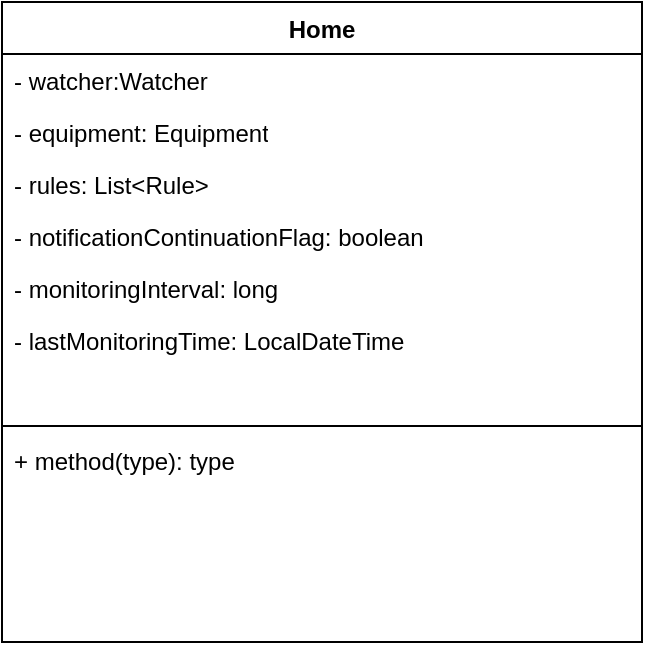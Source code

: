 <mxfile version="24.5.3" type="device" pages="2">
  <diagram name="物理名" id="7zL2QaJf2AGvm_RSnb7S">
    <mxGraphModel dx="964" dy="827" grid="1" gridSize="10" guides="1" tooltips="1" connect="1" arrows="1" fold="1" page="0" pageScale="1" pageWidth="827" pageHeight="1169" math="0" shadow="0">
      <root>
        <mxCell id="0" />
        <mxCell id="1" parent="0" />
        <mxCell id="bqXAmpW1ZB_hhv5aBIe9-9" value="Home" style="swimlane;fontStyle=1;align=center;verticalAlign=top;childLayout=stackLayout;horizontal=1;startSize=26;horizontalStack=0;resizeParent=1;resizeParentMax=0;resizeLast=0;collapsible=1;marginBottom=0;whiteSpace=wrap;html=1;" vertex="1" parent="1">
          <mxGeometry x="-200" y="280" width="320" height="320" as="geometry" />
        </mxCell>
        <mxCell id="bqXAmpW1ZB_hhv5aBIe9-18" value="- watcher:Watcher&amp;nbsp;" style="text;strokeColor=none;fillColor=none;align=left;verticalAlign=top;spacingLeft=4;spacingRight=4;overflow=hidden;rotatable=0;points=[[0,0.5],[1,0.5]];portConstraint=eastwest;whiteSpace=wrap;html=1;" vertex="1" parent="bqXAmpW1ZB_hhv5aBIe9-9">
          <mxGeometry y="26" width="320" height="26" as="geometry" />
        </mxCell>
        <mxCell id="bqXAmpW1ZB_hhv5aBIe9-16" value="- equipment: Equipment" style="text;strokeColor=none;fillColor=none;align=left;verticalAlign=top;spacingLeft=4;spacingRight=4;overflow=hidden;rotatable=0;points=[[0,0.5],[1,0.5]];portConstraint=eastwest;whiteSpace=wrap;html=1;" vertex="1" parent="bqXAmpW1ZB_hhv5aBIe9-9">
          <mxGeometry y="52" width="320" height="26" as="geometry" />
        </mxCell>
        <mxCell id="bqXAmpW1ZB_hhv5aBIe9-14" value="- rules: List&amp;lt;Rule&amp;gt;" style="text;strokeColor=none;fillColor=none;align=left;verticalAlign=top;spacingLeft=4;spacingRight=4;overflow=hidden;rotatable=0;points=[[0,0.5],[1,0.5]];portConstraint=eastwest;whiteSpace=wrap;html=1;" vertex="1" parent="bqXAmpW1ZB_hhv5aBIe9-9">
          <mxGeometry y="78" width="320" height="26" as="geometry" />
        </mxCell>
        <mxCell id="bqXAmpW1ZB_hhv5aBIe9-13" value="- notificationContinuationFlag: boolean" style="text;strokeColor=none;fillColor=none;align=left;verticalAlign=top;spacingLeft=4;spacingRight=4;overflow=hidden;rotatable=0;points=[[0,0.5],[1,0.5]];portConstraint=eastwest;whiteSpace=wrap;html=1;" vertex="1" parent="bqXAmpW1ZB_hhv5aBIe9-9">
          <mxGeometry y="104" width="320" height="26" as="geometry" />
        </mxCell>
        <mxCell id="bqXAmpW1ZB_hhv5aBIe9-10" value="-&amp;nbsp;monitoringInterval: long" style="text;strokeColor=none;fillColor=none;align=left;verticalAlign=top;spacingLeft=4;spacingRight=4;overflow=hidden;rotatable=0;points=[[0,0.5],[1,0.5]];portConstraint=eastwest;whiteSpace=wrap;html=1;" vertex="1" parent="bqXAmpW1ZB_hhv5aBIe9-9">
          <mxGeometry y="130" width="320" height="26" as="geometry" />
        </mxCell>
        <mxCell id="bqXAmpW1ZB_hhv5aBIe9-22" value="- lastMonitoringTime: LocalDateTime&amp;nbsp;" style="text;strokeColor=none;fillColor=none;align=left;verticalAlign=top;spacingLeft=4;spacingRight=4;overflow=hidden;rotatable=0;points=[[0,0.5],[1,0.5]];portConstraint=eastwest;whiteSpace=wrap;html=1;" vertex="1" parent="bqXAmpW1ZB_hhv5aBIe9-9">
          <mxGeometry y="156" width="320" height="26" as="geometry" />
        </mxCell>
        <mxCell id="bqXAmpW1ZB_hhv5aBIe9-21" style="text;strokeColor=none;fillColor=none;align=left;verticalAlign=top;spacingLeft=4;spacingRight=4;overflow=hidden;rotatable=0;points=[[0,0.5],[1,0.5]];portConstraint=eastwest;whiteSpace=wrap;html=1;" vertex="1" parent="bqXAmpW1ZB_hhv5aBIe9-9">
          <mxGeometry y="182" width="320" height="26" as="geometry" />
        </mxCell>
        <mxCell id="bqXAmpW1ZB_hhv5aBIe9-11" value="" style="line;strokeWidth=1;fillColor=none;align=left;verticalAlign=middle;spacingTop=-1;spacingLeft=3;spacingRight=3;rotatable=0;labelPosition=right;points=[];portConstraint=eastwest;strokeColor=inherit;" vertex="1" parent="bqXAmpW1ZB_hhv5aBIe9-9">
          <mxGeometry y="208" width="320" height="8" as="geometry" />
        </mxCell>
        <mxCell id="bqXAmpW1ZB_hhv5aBIe9-12" value="+ method(type): type" style="text;strokeColor=none;fillColor=none;align=left;verticalAlign=top;spacingLeft=4;spacingRight=4;overflow=hidden;rotatable=0;points=[[0,0.5],[1,0.5]];portConstraint=eastwest;whiteSpace=wrap;html=1;" vertex="1" parent="bqXAmpW1ZB_hhv5aBIe9-9">
          <mxGeometry y="216" width="320" height="26" as="geometry" />
        </mxCell>
        <mxCell id="bqXAmpW1ZB_hhv5aBIe9-15" style="text;strokeColor=none;fillColor=none;align=left;verticalAlign=top;spacingLeft=4;spacingRight=4;overflow=hidden;rotatable=0;points=[[0,0.5],[1,0.5]];portConstraint=eastwest;whiteSpace=wrap;html=1;" vertex="1" parent="bqXAmpW1ZB_hhv5aBIe9-9">
          <mxGeometry y="242" width="320" height="26" as="geometry" />
        </mxCell>
        <mxCell id="bqXAmpW1ZB_hhv5aBIe9-17" style="text;strokeColor=none;fillColor=none;align=left;verticalAlign=top;spacingLeft=4;spacingRight=4;overflow=hidden;rotatable=0;points=[[0,0.5],[1,0.5]];portConstraint=eastwest;whiteSpace=wrap;html=1;" vertex="1" parent="bqXAmpW1ZB_hhv5aBIe9-9">
          <mxGeometry y="268" width="320" height="26" as="geometry" />
        </mxCell>
        <mxCell id="bqXAmpW1ZB_hhv5aBIe9-19" style="text;strokeColor=none;fillColor=none;align=left;verticalAlign=top;spacingLeft=4;spacingRight=4;overflow=hidden;rotatable=0;points=[[0,0.5],[1,0.5]];portConstraint=eastwest;whiteSpace=wrap;html=1;" vertex="1" parent="bqXAmpW1ZB_hhv5aBIe9-9">
          <mxGeometry y="294" width="320" height="26" as="geometry" />
        </mxCell>
      </root>
    </mxGraphModel>
  </diagram>
  <diagram name="論理名" id="RoDymAlZr7Qo22LQUvDc">
    <mxGraphModel dx="2122" dy="911" grid="1" gridSize="10" guides="1" tooltips="1" connect="1" arrows="1" fold="1" page="0" pageScale="1" pageWidth="827" pageHeight="1169" math="0" shadow="0">
      <root>
        <mxCell id="9dtYi6tJcwgWsWQV55lP-0" />
        <mxCell id="9dtYi6tJcwgWsWQV55lP-1" parent="9dtYi6tJcwgWsWQV55lP-0" />
        <mxCell id="9dtYi6tJcwgWsWQV55lP-2" value="家庭" style="swimlane;fontStyle=1;align=center;verticalAlign=top;childLayout=stackLayout;horizontal=1;startSize=26;horizontalStack=0;resizeParent=1;resizeParentMax=0;resizeLast=0;collapsible=1;marginBottom=0;whiteSpace=wrap;html=1;" vertex="1" parent="9dtYi6tJcwgWsWQV55lP-1">
          <mxGeometry x="-200" y="280" width="160" height="242" as="geometry" />
        </mxCell>
        <mxCell id="9dtYi6tJcwgWsWQV55lP-3" value="- 見守り人" style="text;strokeColor=none;fillColor=none;align=left;verticalAlign=top;spacingLeft=4;spacingRight=4;overflow=hidden;rotatable=0;points=[[0,0.5],[1,0.5]];portConstraint=eastwest;whiteSpace=wrap;html=1;" vertex="1" parent="9dtYi6tJcwgWsWQV55lP-2">
          <mxGeometry y="26" width="160" height="26" as="geometry" />
        </mxCell>
        <mxCell id="9dtYi6tJcwgWsWQV55lP-4" value="- 機材" style="text;strokeColor=none;fillColor=none;align=left;verticalAlign=top;spacingLeft=4;spacingRight=4;overflow=hidden;rotatable=0;points=[[0,0.5],[1,0.5]];portConstraint=eastwest;whiteSpace=wrap;html=1;" vertex="1" parent="9dtYi6tJcwgWsWQV55lP-2">
          <mxGeometry y="52" width="160" height="26" as="geometry" />
        </mxCell>
        <mxCell id="9dtYi6tJcwgWsWQV55lP-5" value="- 異常判定ルール" style="text;strokeColor=none;fillColor=none;align=left;verticalAlign=top;spacingLeft=4;spacingRight=4;overflow=hidden;rotatable=0;points=[[0,0.5],[1,0.5]];portConstraint=eastwest;whiteSpace=wrap;html=1;" vertex="1" parent="9dtYi6tJcwgWsWQV55lP-2">
          <mxGeometry y="78" width="160" height="26" as="geometry" />
        </mxCell>
        <mxCell id="9dtYi6tJcwgWsWQV55lP-6" value="- 通知継続フラグ" style="text;strokeColor=none;fillColor=none;align=left;verticalAlign=top;spacingLeft=4;spacingRight=4;overflow=hidden;rotatable=0;points=[[0,0.5],[1,0.5]];portConstraint=eastwest;whiteSpace=wrap;html=1;" vertex="1" parent="9dtYi6tJcwgWsWQV55lP-2">
          <mxGeometry y="104" width="160" height="26" as="geometry" />
        </mxCell>
        <mxCell id="9dtYi6tJcwgWsWQV55lP-7" value="- 監視間隔" style="text;strokeColor=none;fillColor=none;align=left;verticalAlign=top;spacingLeft=4;spacingRight=4;overflow=hidden;rotatable=0;points=[[0,0.5],[1,0.5]];portConstraint=eastwest;whiteSpace=wrap;html=1;" vertex="1" parent="9dtYi6tJcwgWsWQV55lP-2">
          <mxGeometry y="130" width="160" height="26" as="geometry" />
        </mxCell>
        <mxCell id="9dtYi6tJcwgWsWQV55lP-8" value="- 最終監視時間" style="text;strokeColor=none;fillColor=none;align=left;verticalAlign=top;spacingLeft=4;spacingRight=4;overflow=hidden;rotatable=0;points=[[0,0.5],[1,0.5]];portConstraint=eastwest;whiteSpace=wrap;html=1;" vertex="1" parent="9dtYi6tJcwgWsWQV55lP-2">
          <mxGeometry y="156" width="160" height="26" as="geometry" />
        </mxCell>
        <mxCell id="9dtYi6tJcwgWsWQV55lP-9" style="text;strokeColor=none;fillColor=none;align=left;verticalAlign=top;spacingLeft=4;spacingRight=4;overflow=hidden;rotatable=0;points=[[0,0.5],[1,0.5]];portConstraint=eastwest;whiteSpace=wrap;html=1;" vertex="1" parent="9dtYi6tJcwgWsWQV55lP-2">
          <mxGeometry y="182" width="160" height="26" as="geometry" />
        </mxCell>
        <mxCell id="9dtYi6tJcwgWsWQV55lP-10" value="" style="line;strokeWidth=1;fillColor=none;align=left;verticalAlign=middle;spacingTop=-1;spacingLeft=3;spacingRight=3;rotatable=0;labelPosition=right;points=[];portConstraint=eastwest;strokeColor=inherit;" vertex="1" parent="9dtYi6tJcwgWsWQV55lP-2">
          <mxGeometry y="208" width="160" height="8" as="geometry" />
        </mxCell>
        <mxCell id="9dtYi6tJcwgWsWQV55lP-14" style="text;strokeColor=none;fillColor=none;align=left;verticalAlign=top;spacingLeft=4;spacingRight=4;overflow=hidden;rotatable=0;points=[[0,0.5],[1,0.5]];portConstraint=eastwest;whiteSpace=wrap;html=1;" vertex="1" parent="9dtYi6tJcwgWsWQV55lP-2">
          <mxGeometry y="216" width="160" height="26" as="geometry" />
        </mxCell>
        <mxCell id="WNsq9O7F07Q0moWyUMxd-1" value="見守り人" style="swimlane;fontStyle=1;align=center;verticalAlign=top;childLayout=stackLayout;horizontal=1;startSize=26;horizontalStack=0;resizeParent=1;resizeParentMax=0;resizeLast=0;collapsible=1;marginBottom=0;whiteSpace=wrap;html=1;" vertex="1" parent="9dtYi6tJcwgWsWQV55lP-1">
          <mxGeometry x="40" y="280" width="160" height="138" as="geometry" />
        </mxCell>
        <mxCell id="WNsq9O7F07Q0moWyUMxd-6" value="- 名前" style="text;strokeColor=none;fillColor=none;align=left;verticalAlign=top;spacingLeft=4;spacingRight=4;overflow=hidden;rotatable=0;points=[[0,0.5],[1,0.5]];portConstraint=eastwest;whiteSpace=wrap;html=1;" vertex="1" parent="WNsq9O7F07Q0moWyUMxd-1">
          <mxGeometry y="26" width="160" height="26" as="geometry" />
        </mxCell>
        <mxCell id="WNsq9O7F07Q0moWyUMxd-7" value="- メールアドレス" style="text;strokeColor=none;fillColor=none;align=left;verticalAlign=top;spacingLeft=4;spacingRight=4;overflow=hidden;rotatable=0;points=[[0,0.5],[1,0.5]];portConstraint=eastwest;whiteSpace=wrap;html=1;" vertex="1" parent="WNsq9O7F07Q0moWyUMxd-1">
          <mxGeometry y="52" width="160" height="26" as="geometry" />
        </mxCell>
        <mxCell id="WNsq9O7F07Q0moWyUMxd-8" style="text;strokeColor=none;fillColor=none;align=left;verticalAlign=top;spacingLeft=4;spacingRight=4;overflow=hidden;rotatable=0;points=[[0,0.5],[1,0.5]];portConstraint=eastwest;whiteSpace=wrap;html=1;" vertex="1" parent="WNsq9O7F07Q0moWyUMxd-1">
          <mxGeometry y="78" width="160" height="26" as="geometry" />
        </mxCell>
        <mxCell id="WNsq9O7F07Q0moWyUMxd-9" value="" style="line;strokeWidth=1;fillColor=none;align=left;verticalAlign=middle;spacingTop=-1;spacingLeft=3;spacingRight=3;rotatable=0;labelPosition=right;points=[];portConstraint=eastwest;strokeColor=inherit;" vertex="1" parent="WNsq9O7F07Q0moWyUMxd-1">
          <mxGeometry y="104" width="160" height="8" as="geometry" />
        </mxCell>
        <mxCell id="WNsq9O7F07Q0moWyUMxd-13" style="text;strokeColor=none;fillColor=none;align=left;verticalAlign=top;spacingLeft=4;spacingRight=4;overflow=hidden;rotatable=0;points=[[0,0.5],[1,0.5]];portConstraint=eastwest;whiteSpace=wrap;html=1;" vertex="1" parent="WNsq9O7F07Q0moWyUMxd-1">
          <mxGeometry y="112" width="160" height="26" as="geometry" />
        </mxCell>
        <mxCell id="WNsq9O7F07Q0moWyUMxd-14" value="機材" style="swimlane;fontStyle=1;align=center;verticalAlign=top;childLayout=stackLayout;horizontal=1;startSize=26;horizontalStack=0;resizeParent=1;resizeParentMax=0;resizeLast=0;collapsible=1;marginBottom=0;whiteSpace=wrap;html=1;" vertex="1" parent="9dtYi6tJcwgWsWQV55lP-1">
          <mxGeometry x="40" y="560" width="160" height="112" as="geometry" />
        </mxCell>
        <mxCell id="WNsq9O7F07Q0moWyUMxd-15" value="- 入退出記録" style="text;strokeColor=none;fillColor=none;align=left;verticalAlign=top;spacingLeft=4;spacingRight=4;overflow=hidden;rotatable=0;points=[[0,0.5],[1,0.5]];portConstraint=eastwest;whiteSpace=wrap;html=1;" vertex="1" parent="WNsq9O7F07Q0moWyUMxd-14">
          <mxGeometry y="26" width="160" height="26" as="geometry" />
        </mxCell>
        <mxCell id="WNsq9O7F07Q0moWyUMxd-17" style="text;strokeColor=none;fillColor=none;align=left;verticalAlign=top;spacingLeft=4;spacingRight=4;overflow=hidden;rotatable=0;points=[[0,0.5],[1,0.5]];portConstraint=eastwest;whiteSpace=wrap;html=1;" vertex="1" parent="WNsq9O7F07Q0moWyUMxd-14">
          <mxGeometry y="52" width="160" height="26" as="geometry" />
        </mxCell>
        <mxCell id="WNsq9O7F07Q0moWyUMxd-18" value="" style="line;strokeWidth=1;fillColor=none;align=left;verticalAlign=middle;spacingTop=-1;spacingLeft=3;spacingRight=3;rotatable=0;labelPosition=right;points=[];portConstraint=eastwest;strokeColor=inherit;" vertex="1" parent="WNsq9O7F07Q0moWyUMxd-14">
          <mxGeometry y="78" width="160" height="8" as="geometry" />
        </mxCell>
        <mxCell id="WNsq9O7F07Q0moWyUMxd-22" style="text;strokeColor=none;fillColor=none;align=left;verticalAlign=top;spacingLeft=4;spacingRight=4;overflow=hidden;rotatable=0;points=[[0,0.5],[1,0.5]];portConstraint=eastwest;whiteSpace=wrap;html=1;" vertex="1" parent="WNsq9O7F07Q0moWyUMxd-14">
          <mxGeometry y="86" width="160" height="26" as="geometry" />
        </mxCell>
        <mxCell id="WNsq9O7F07Q0moWyUMxd-23" value="入退出記録" style="swimlane;fontStyle=1;align=center;verticalAlign=top;childLayout=stackLayout;horizontal=1;startSize=26;horizontalStack=0;resizeParent=1;resizeParentMax=0;resizeLast=0;collapsible=1;marginBottom=0;whiteSpace=wrap;html=1;" vertex="1" parent="9dtYi6tJcwgWsWQV55lP-1">
          <mxGeometry x="280" y="560" width="160" height="164" as="geometry" />
        </mxCell>
        <mxCell id="WNsq9O7F07Q0moWyUMxd-24" value="- 通知済フラグ" style="text;strokeColor=none;fillColor=none;align=left;verticalAlign=top;spacingLeft=4;spacingRight=4;overflow=hidden;rotatable=0;points=[[0,0.5],[1,0.5]];portConstraint=eastwest;whiteSpace=wrap;html=1;" vertex="1" parent="WNsq9O7F07Q0moWyUMxd-23">
          <mxGeometry y="26" width="160" height="26" as="geometry" />
        </mxCell>
        <mxCell id="WNsq9O7F07Q0moWyUMxd-25" value="- 入室時間&lt;span style=&quot;white-space: pre;&quot;&gt;&#x9;&lt;/span&gt;" style="text;strokeColor=none;fillColor=none;align=left;verticalAlign=top;spacingLeft=4;spacingRight=4;overflow=hidden;rotatable=0;points=[[0,0.5],[1,0.5]];portConstraint=eastwest;whiteSpace=wrap;html=1;" vertex="1" parent="WNsq9O7F07Q0moWyUMxd-23">
          <mxGeometry y="52" width="160" height="26" as="geometry" />
        </mxCell>
        <mxCell id="WNsq9O7F07Q0moWyUMxd-33" value="- 退室時間" style="text;strokeColor=none;fillColor=none;align=left;verticalAlign=top;spacingLeft=4;spacingRight=4;overflow=hidden;rotatable=0;points=[[0,0.5],[1,0.5]];portConstraint=eastwest;whiteSpace=wrap;html=1;" vertex="1" parent="WNsq9O7F07Q0moWyUMxd-23">
          <mxGeometry y="78" width="160" height="26" as="geometry" />
        </mxCell>
        <mxCell id="WNsq9O7F07Q0moWyUMxd-32" style="text;strokeColor=none;fillColor=none;align=left;verticalAlign=top;spacingLeft=4;spacingRight=4;overflow=hidden;rotatable=0;points=[[0,0.5],[1,0.5]];portConstraint=eastwest;whiteSpace=wrap;html=1;" vertex="1" parent="WNsq9O7F07Q0moWyUMxd-23">
          <mxGeometry y="104" width="160" height="26" as="geometry" />
        </mxCell>
        <mxCell id="WNsq9O7F07Q0moWyUMxd-26" value="" style="line;strokeWidth=1;fillColor=none;align=left;verticalAlign=middle;spacingTop=-1;spacingLeft=3;spacingRight=3;rotatable=0;labelPosition=right;points=[];portConstraint=eastwest;strokeColor=inherit;" vertex="1" parent="WNsq9O7F07Q0moWyUMxd-23">
          <mxGeometry y="130" width="160" height="8" as="geometry" />
        </mxCell>
        <mxCell id="WNsq9O7F07Q0moWyUMxd-31" style="text;strokeColor=none;fillColor=none;align=left;verticalAlign=top;spacingLeft=4;spacingRight=4;overflow=hidden;rotatable=0;points=[[0,0.5],[1,0.5]];portConstraint=eastwest;whiteSpace=wrap;html=1;" vertex="1" parent="WNsq9O7F07Q0moWyUMxd-23">
          <mxGeometry y="138" width="160" height="26" as="geometry" />
        </mxCell>
        <mxCell id="WNsq9O7F07Q0moWyUMxd-34" style="edgeStyle=orthogonalEdgeStyle;rounded=0;orthogonalLoop=1;jettySize=auto;html=1;exitX=1;exitY=0.5;exitDx=0;exitDy=0;entryX=0;entryY=0.5;entryDx=0;entryDy=0;" edge="1" parent="9dtYi6tJcwgWsWQV55lP-1" source="9dtYi6tJcwgWsWQV55lP-6" target="WNsq9O7F07Q0moWyUMxd-8">
          <mxGeometry relative="1" as="geometry">
            <mxPoint x="20" y="420" as="targetPoint" />
          </mxGeometry>
        </mxCell>
        <mxCell id="WNsq9O7F07Q0moWyUMxd-36" style="edgeStyle=orthogonalEdgeStyle;rounded=0;orthogonalLoop=1;jettySize=auto;html=1;exitX=1;exitY=0.5;exitDx=0;exitDy=0;entryX=0.012;entryY=0.219;entryDx=0;entryDy=0;entryPerimeter=0;" edge="1" parent="9dtYi6tJcwgWsWQV55lP-1" source="9dtYi6tJcwgWsWQV55lP-7" target="WNsq9O7F07Q0moWyUMxd-15">
          <mxGeometry relative="1" as="geometry" />
        </mxCell>
        <mxCell id="WNsq9O7F07Q0moWyUMxd-37" style="edgeStyle=orthogonalEdgeStyle;rounded=0;orthogonalLoop=1;jettySize=auto;html=1;entryX=0;entryY=0.5;entryDx=0;entryDy=0;" edge="1" parent="9dtYi6tJcwgWsWQV55lP-1" source="WNsq9O7F07Q0moWyUMxd-14" target="WNsq9O7F07Q0moWyUMxd-33">
          <mxGeometry relative="1" as="geometry" />
        </mxCell>
        <mxCell id="WNsq9O7F07Q0moWyUMxd-38" value="異常判定ルール" style="swimlane;fontStyle=1;align=center;verticalAlign=top;childLayout=stackLayout;horizontal=1;startSize=26;horizontalStack=0;resizeParent=1;resizeParentMax=0;resizeLast=0;collapsible=1;marginBottom=0;whiteSpace=wrap;html=1;" vertex="1" parent="9dtYi6tJcwgWsWQV55lP-1">
          <mxGeometry x="40" y="800" width="160" height="190" as="geometry" />
        </mxCell>
        <mxCell id="WNsq9O7F07Q0moWyUMxd-39" value="- 名称" style="text;strokeColor=none;fillColor=none;align=left;verticalAlign=top;spacingLeft=4;spacingRight=4;overflow=hidden;rotatable=0;points=[[0,0.5],[1,0.5]];portConstraint=eastwest;whiteSpace=wrap;html=1;" vertex="1" parent="WNsq9O7F07Q0moWyUMxd-38">
          <mxGeometry y="26" width="160" height="26" as="geometry" />
        </mxCell>
        <mxCell id="WNsq9O7F07Q0moWyUMxd-47" value="- 許容規定時間" style="text;strokeColor=none;fillColor=none;align=left;verticalAlign=top;spacingLeft=4;spacingRight=4;overflow=hidden;rotatable=0;points=[[0,0.5],[1,0.5]];portConstraint=eastwest;whiteSpace=wrap;html=1;" vertex="1" parent="WNsq9O7F07Q0moWyUMxd-38">
          <mxGeometry y="52" width="160" height="26" as="geometry" />
        </mxCell>
        <mxCell id="WNsq9O7F07Q0moWyUMxd-46" style="text;strokeColor=none;fillColor=none;align=left;verticalAlign=top;spacingLeft=4;spacingRight=4;overflow=hidden;rotatable=0;points=[[0,0.5],[1,0.5]];portConstraint=eastwest;whiteSpace=wrap;html=1;" vertex="1" parent="WNsq9O7F07Q0moWyUMxd-38">
          <mxGeometry y="78" width="160" height="26" as="geometry" />
        </mxCell>
        <mxCell id="WNsq9O7F07Q0moWyUMxd-40" style="text;strokeColor=none;fillColor=none;align=left;verticalAlign=top;spacingLeft=4;spacingRight=4;overflow=hidden;rotatable=0;points=[[0,0.5],[1,0.5]];portConstraint=eastwest;whiteSpace=wrap;html=1;" vertex="1" parent="WNsq9O7F07Q0moWyUMxd-38">
          <mxGeometry y="104" width="160" height="26" as="geometry" />
        </mxCell>
        <mxCell id="WNsq9O7F07Q0moWyUMxd-41" value="" style="line;strokeWidth=1;fillColor=none;align=left;verticalAlign=middle;spacingTop=-1;spacingLeft=3;spacingRight=3;rotatable=0;labelPosition=right;points=[];portConstraint=eastwest;strokeColor=inherit;" vertex="1" parent="WNsq9O7F07Q0moWyUMxd-38">
          <mxGeometry y="130" width="160" height="8" as="geometry" />
        </mxCell>
        <mxCell id="WNsq9O7F07Q0moWyUMxd-42" value="+ 判定方法()※仮置き" style="text;strokeColor=none;fillColor=none;align=left;verticalAlign=top;spacingLeft=4;spacingRight=4;overflow=hidden;rotatable=0;points=[[0,0.5],[1,0.5]];portConstraint=eastwest;whiteSpace=wrap;html=1;" vertex="1" parent="WNsq9O7F07Q0moWyUMxd-38">
          <mxGeometry y="138" width="160" height="26" as="geometry" />
        </mxCell>
        <mxCell id="WNsq9O7F07Q0moWyUMxd-44" style="text;strokeColor=none;fillColor=none;align=left;verticalAlign=top;spacingLeft=4;spacingRight=4;overflow=hidden;rotatable=0;points=[[0,0.5],[1,0.5]];portConstraint=eastwest;whiteSpace=wrap;html=1;" vertex="1" parent="WNsq9O7F07Q0moWyUMxd-38">
          <mxGeometry y="164" width="160" height="26" as="geometry" />
        </mxCell>
        <mxCell id="WNsq9O7F07Q0moWyUMxd-48" style="edgeStyle=orthogonalEdgeStyle;rounded=0;orthogonalLoop=1;jettySize=auto;html=1;entryX=0;entryY=0.5;entryDx=0;entryDy=0;exitX=0.497;exitY=1.132;exitDx=0;exitDy=0;exitPerimeter=0;" edge="1" parent="9dtYi6tJcwgWsWQV55lP-1" source="9dtYi6tJcwgWsWQV55lP-14" target="WNsq9O7F07Q0moWyUMxd-40">
          <mxGeometry relative="1" as="geometry">
            <Array as="points">
              <mxPoint x="-118" y="525" />
              <mxPoint x="-118" y="700" />
              <mxPoint x="-20" y="700" />
              <mxPoint x="-20" y="917" />
            </Array>
          </mxGeometry>
        </mxCell>
        <mxCell id="WNsq9O7F07Q0moWyUMxd-49" value="監視" style="swimlane;fontStyle=1;align=center;verticalAlign=top;childLayout=stackLayout;horizontal=1;startSize=26;horizontalStack=0;resizeParent=1;resizeParentMax=0;resizeLast=0;collapsible=1;marginBottom=0;whiteSpace=wrap;html=1;" vertex="1" parent="9dtYi6tJcwgWsWQV55lP-1">
          <mxGeometry x="-410" y="280" width="160" height="138" as="geometry" />
        </mxCell>
        <mxCell id="WNsq9O7F07Q0moWyUMxd-56" style="text;strokeColor=none;fillColor=none;align=left;verticalAlign=top;spacingLeft=4;spacingRight=4;overflow=hidden;rotatable=0;points=[[0,0.5],[1,0.5]];portConstraint=eastwest;whiteSpace=wrap;html=1;" vertex="1" parent="WNsq9O7F07Q0moWyUMxd-49">
          <mxGeometry y="26" width="160" height="26" as="geometry" />
        </mxCell>
        <mxCell id="WNsq9O7F07Q0moWyUMxd-57" value="" style="line;strokeWidth=1;fillColor=none;align=left;verticalAlign=middle;spacingTop=-1;spacingLeft=3;spacingRight=3;rotatable=0;labelPosition=right;points=[];portConstraint=eastwest;strokeColor=inherit;" vertex="1" parent="WNsq9O7F07Q0moWyUMxd-49">
          <mxGeometry y="52" width="160" height="8" as="geometry" />
        </mxCell>
        <mxCell id="WNsq9O7F07Q0moWyUMxd-58" value="+ 監視(): void" style="text;strokeColor=none;fillColor=none;align=left;verticalAlign=top;spacingLeft=4;spacingRight=4;overflow=hidden;rotatable=0;points=[[0,0.5],[1,0.5]];portConstraint=eastwest;whiteSpace=wrap;html=1;" vertex="1" parent="WNsq9O7F07Q0moWyUMxd-49">
          <mxGeometry y="60" width="160" height="26" as="geometry" />
        </mxCell>
        <mxCell id="C2pXxSnGzok0Gqc4AQZU-1" value="- 異常判定()" style="text;strokeColor=none;fillColor=none;align=left;verticalAlign=top;spacingLeft=4;spacingRight=4;overflow=hidden;rotatable=0;points=[[0,0.5],[1,0.5]];portConstraint=eastwest;whiteSpace=wrap;html=1;" vertex="1" parent="WNsq9O7F07Q0moWyUMxd-49">
          <mxGeometry y="86" width="160" height="26" as="geometry" />
        </mxCell>
        <mxCell id="C2pXxSnGzok0Gqc4AQZU-2" style="text;strokeColor=none;fillColor=none;align=left;verticalAlign=top;spacingLeft=4;spacingRight=4;overflow=hidden;rotatable=0;points=[[0,0.5],[1,0.5]];portConstraint=eastwest;whiteSpace=wrap;html=1;" vertex="1" parent="WNsq9O7F07Q0moWyUMxd-49">
          <mxGeometry y="112" width="160" height="26" as="geometry" />
        </mxCell>
        <mxCell id="WNsq9O7F07Q0moWyUMxd-65" style="edgeStyle=orthogonalEdgeStyle;rounded=0;orthogonalLoop=1;jettySize=auto;html=1;entryX=0;entryY=0.5;entryDx=0;entryDy=0;" edge="1" parent="9dtYi6tJcwgWsWQV55lP-1" source="WNsq9O7F07Q0moWyUMxd-56" target="9dtYi6tJcwgWsWQV55lP-7">
          <mxGeometry relative="1" as="geometry" />
        </mxCell>
        <mxCell id="WNsq9O7F07Q0moWyUMxd-66" value="通知" style="swimlane;fontStyle=1;align=center;verticalAlign=top;childLayout=stackLayout;horizontal=1;startSize=26;horizontalStack=0;resizeParent=1;resizeParentMax=0;resizeLast=0;collapsible=1;marginBottom=0;whiteSpace=wrap;html=1;" vertex="1" parent="9dtYi6tJcwgWsWQV55lP-1">
          <mxGeometry x="-640" y="280" width="160" height="86" as="geometry" />
        </mxCell>
        <mxCell id="WNsq9O7F07Q0moWyUMxd-67" style="text;strokeColor=none;fillColor=none;align=left;verticalAlign=top;spacingLeft=4;spacingRight=4;overflow=hidden;rotatable=0;points=[[0,0.5],[1,0.5]];portConstraint=eastwest;whiteSpace=wrap;html=1;" vertex="1" parent="WNsq9O7F07Q0moWyUMxd-66">
          <mxGeometry y="26" width="160" height="26" as="geometry" />
        </mxCell>
        <mxCell id="WNsq9O7F07Q0moWyUMxd-68" value="" style="line;strokeWidth=1;fillColor=none;align=left;verticalAlign=middle;spacingTop=-1;spacingLeft=3;spacingRight=3;rotatable=0;labelPosition=right;points=[];portConstraint=eastwest;strokeColor=inherit;" vertex="1" parent="WNsq9O7F07Q0moWyUMxd-66">
          <mxGeometry y="52" width="160" height="8" as="geometry" />
        </mxCell>
        <mxCell id="WNsq9O7F07Q0moWyUMxd-69" value="+ method(type): type" style="text;strokeColor=none;fillColor=none;align=left;verticalAlign=top;spacingLeft=4;spacingRight=4;overflow=hidden;rotatable=0;points=[[0,0.5],[1,0.5]];portConstraint=eastwest;whiteSpace=wrap;html=1;" vertex="1" parent="WNsq9O7F07Q0moWyUMxd-66">
          <mxGeometry y="60" width="160" height="26" as="geometry" />
        </mxCell>
        <mxCell id="WNsq9O7F07Q0moWyUMxd-70" style="edgeStyle=orthogonalEdgeStyle;rounded=0;orthogonalLoop=1;jettySize=auto;html=1;exitX=0;exitY=0.5;exitDx=0;exitDy=0;" edge="1" parent="9dtYi6tJcwgWsWQV55lP-1" source="WNsq9O7F07Q0moWyUMxd-56" target="WNsq9O7F07Q0moWyUMxd-67">
          <mxGeometry relative="1" as="geometry" />
        </mxCell>
      </root>
    </mxGraphModel>
  </diagram>
</mxfile>
